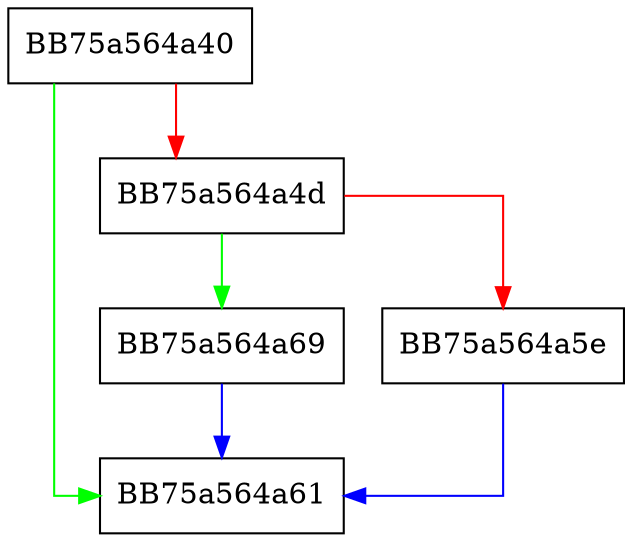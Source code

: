 digraph CanContinueIO {
  node [shape="box"];
  graph [splines=ortho];
  BB75a564a40 -> BB75a564a61 [color="green"];
  BB75a564a40 -> BB75a564a4d [color="red"];
  BB75a564a4d -> BB75a564a69 [color="green"];
  BB75a564a4d -> BB75a564a5e [color="red"];
  BB75a564a5e -> BB75a564a61 [color="blue"];
  BB75a564a69 -> BB75a564a61 [color="blue"];
}